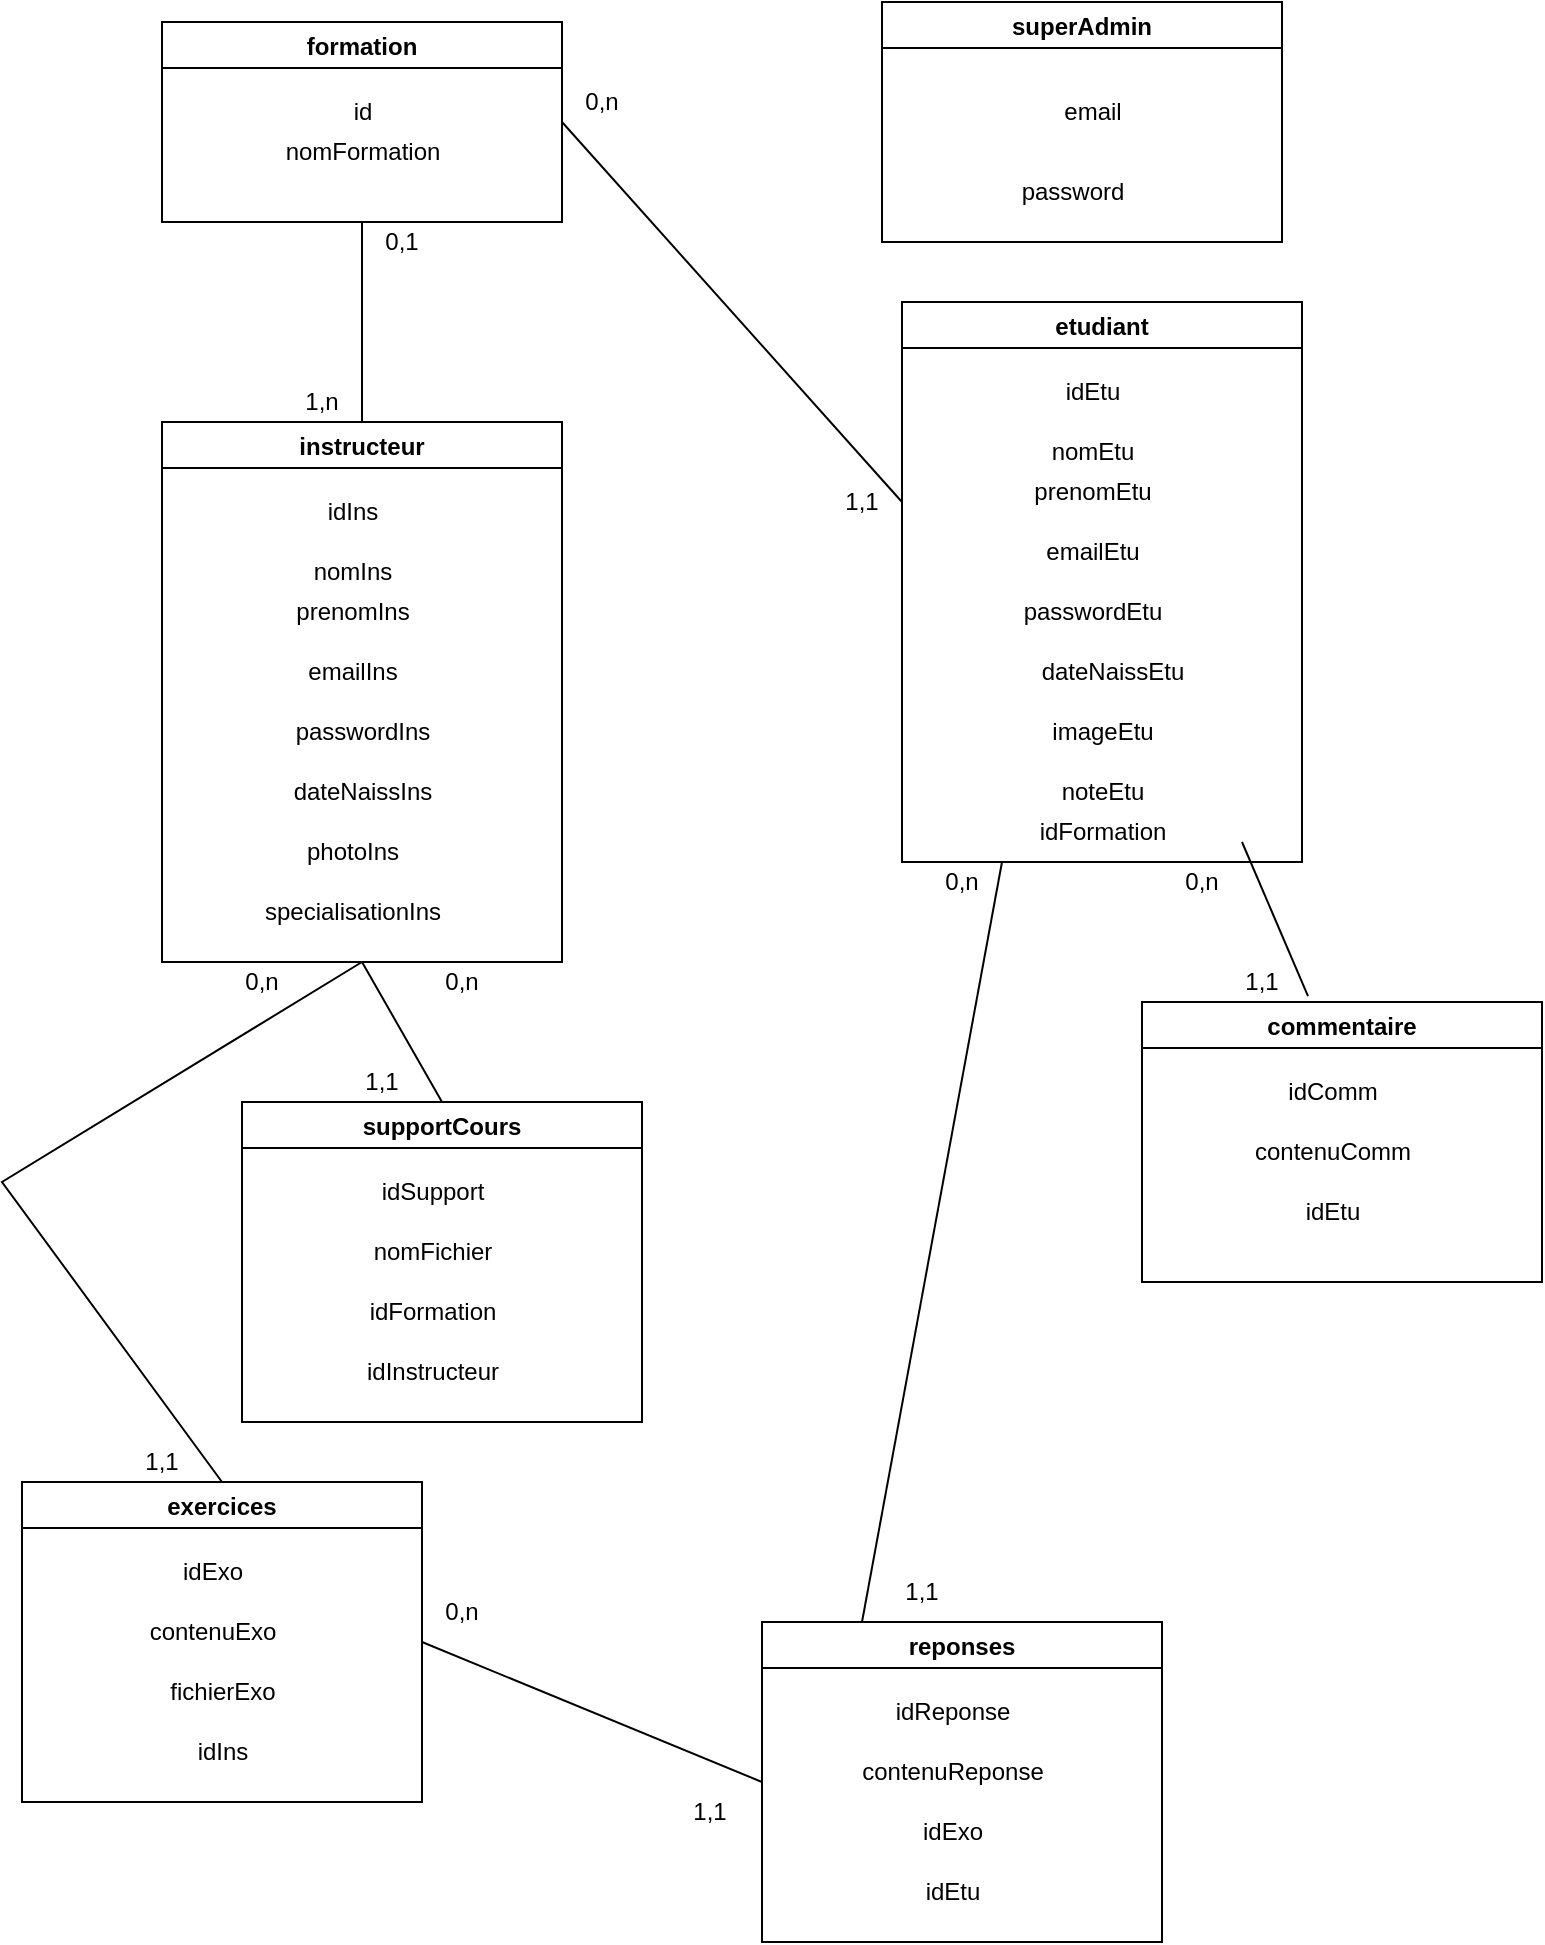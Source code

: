 <mxfile version="20.4.1" type="github">
  <diagram id="ogXXKhC3Jr8JgC0j9LE9" name="Page-1">
    <mxGraphModel dx="1108" dy="492" grid="1" gridSize="10" guides="1" tooltips="1" connect="1" arrows="1" fold="1" page="1" pageScale="1" pageWidth="827" pageHeight="1169" math="0" shadow="0">
      <root>
        <mxCell id="0" />
        <mxCell id="1" parent="0" />
        <mxCell id="KN4Szy_uZ8C4-bPnuXyF-14" value="formation" style="swimlane;" parent="1" vertex="1">
          <mxGeometry x="110" y="110" width="200" height="100" as="geometry" />
        </mxCell>
        <mxCell id="KN4Szy_uZ8C4-bPnuXyF-16" value="nomFormation" style="text;html=1;align=center;verticalAlign=middle;resizable=0;points=[];autosize=1;strokeColor=none;fillColor=none;" parent="KN4Szy_uZ8C4-bPnuXyF-14" vertex="1">
          <mxGeometry x="50" y="50" width="100" height="30" as="geometry" />
        </mxCell>
        <mxCell id="KN4Szy_uZ8C4-bPnuXyF-15" value="id" style="text;html=1;align=center;verticalAlign=middle;resizable=0;points=[];autosize=1;strokeColor=none;fillColor=none;" parent="KN4Szy_uZ8C4-bPnuXyF-14" vertex="1">
          <mxGeometry x="85" y="30" width="30" height="30" as="geometry" />
        </mxCell>
        <mxCell id="KN4Szy_uZ8C4-bPnuXyF-17" value="superAdmin" style="swimlane;" parent="1" vertex="1">
          <mxGeometry x="470" y="100" width="200" height="120" as="geometry" />
        </mxCell>
        <mxCell id="KN4Szy_uZ8C4-bPnuXyF-18" value="email" style="text;html=1;align=center;verticalAlign=middle;resizable=0;points=[];autosize=1;strokeColor=none;fillColor=none;" parent="KN4Szy_uZ8C4-bPnuXyF-17" vertex="1">
          <mxGeometry x="80" y="40" width="50" height="30" as="geometry" />
        </mxCell>
        <mxCell id="KN4Szy_uZ8C4-bPnuXyF-19" value="password" style="text;html=1;align=center;verticalAlign=middle;resizable=0;points=[];autosize=1;strokeColor=none;fillColor=none;" parent="KN4Szy_uZ8C4-bPnuXyF-17" vertex="1">
          <mxGeometry x="60" y="80" width="70" height="30" as="geometry" />
        </mxCell>
        <mxCell id="KN4Szy_uZ8C4-bPnuXyF-20" value="instructeur" style="swimlane;" parent="1" vertex="1">
          <mxGeometry x="110" y="310" width="200" height="270" as="geometry">
            <mxRectangle x="110" y="250" width="100" height="30" as="alternateBounds" />
          </mxGeometry>
        </mxCell>
        <mxCell id="KN4Szy_uZ8C4-bPnuXyF-21" value="idIns" style="text;html=1;align=center;verticalAlign=middle;resizable=0;points=[];autosize=1;strokeColor=none;fillColor=none;" parent="KN4Szy_uZ8C4-bPnuXyF-20" vertex="1">
          <mxGeometry x="70" y="30" width="50" height="30" as="geometry" />
        </mxCell>
        <mxCell id="KN4Szy_uZ8C4-bPnuXyF-22" value="nomIns" style="text;html=1;align=center;verticalAlign=middle;resizable=0;points=[];autosize=1;strokeColor=none;fillColor=none;" parent="KN4Szy_uZ8C4-bPnuXyF-20" vertex="1">
          <mxGeometry x="65" y="60" width="60" height="30" as="geometry" />
        </mxCell>
        <mxCell id="KN4Szy_uZ8C4-bPnuXyF-23" value="prenomIns" style="text;html=1;align=center;verticalAlign=middle;resizable=0;points=[];autosize=1;strokeColor=none;fillColor=none;" parent="KN4Szy_uZ8C4-bPnuXyF-20" vertex="1">
          <mxGeometry x="55" y="80" width="80" height="30" as="geometry" />
        </mxCell>
        <mxCell id="KN4Szy_uZ8C4-bPnuXyF-24" value="emailIns" style="text;html=1;align=center;verticalAlign=middle;resizable=0;points=[];autosize=1;strokeColor=none;fillColor=none;" parent="KN4Szy_uZ8C4-bPnuXyF-20" vertex="1">
          <mxGeometry x="60" y="110" width="70" height="30" as="geometry" />
        </mxCell>
        <mxCell id="KN4Szy_uZ8C4-bPnuXyF-25" value="dateNaissIns" style="text;html=1;align=center;verticalAlign=middle;resizable=0;points=[];autosize=1;strokeColor=none;fillColor=none;" parent="KN4Szy_uZ8C4-bPnuXyF-20" vertex="1">
          <mxGeometry x="55" y="170" width="90" height="30" as="geometry" />
        </mxCell>
        <mxCell id="KN4Szy_uZ8C4-bPnuXyF-27" value="photoIns" style="text;html=1;align=center;verticalAlign=middle;resizable=0;points=[];autosize=1;strokeColor=none;fillColor=none;" parent="KN4Szy_uZ8C4-bPnuXyF-20" vertex="1">
          <mxGeometry x="60" y="200" width="70" height="30" as="geometry" />
        </mxCell>
        <mxCell id="KN4Szy_uZ8C4-bPnuXyF-28" value="specialisationIns" style="text;html=1;align=center;verticalAlign=middle;resizable=0;points=[];autosize=1;strokeColor=none;fillColor=none;" parent="KN4Szy_uZ8C4-bPnuXyF-20" vertex="1">
          <mxGeometry x="40" y="230" width="110" height="30" as="geometry" />
        </mxCell>
        <mxCell id="KN4Szy_uZ8C4-bPnuXyF-62" value="passwordIns" style="text;html=1;align=center;verticalAlign=middle;resizable=0;points=[];autosize=1;strokeColor=none;fillColor=none;" parent="KN4Szy_uZ8C4-bPnuXyF-20" vertex="1">
          <mxGeometry x="55" y="140" width="90" height="30" as="geometry" />
        </mxCell>
        <mxCell id="KN4Szy_uZ8C4-bPnuXyF-29" value="etudiant" style="swimlane;" parent="1" vertex="1">
          <mxGeometry x="480" y="250" width="200" height="280" as="geometry">
            <mxRectangle x="110" y="250" width="100" height="30" as="alternateBounds" />
          </mxGeometry>
        </mxCell>
        <mxCell id="KN4Szy_uZ8C4-bPnuXyF-30" value="idEtu" style="text;html=1;align=center;verticalAlign=middle;resizable=0;points=[];autosize=1;strokeColor=none;fillColor=none;" parent="KN4Szy_uZ8C4-bPnuXyF-29" vertex="1">
          <mxGeometry x="70" y="30" width="50" height="30" as="geometry" />
        </mxCell>
        <mxCell id="KN4Szy_uZ8C4-bPnuXyF-31" value="nomEtu" style="text;html=1;align=center;verticalAlign=middle;resizable=0;points=[];autosize=1;strokeColor=none;fillColor=none;" parent="KN4Szy_uZ8C4-bPnuXyF-29" vertex="1">
          <mxGeometry x="65" y="60" width="60" height="30" as="geometry" />
        </mxCell>
        <mxCell id="KN4Szy_uZ8C4-bPnuXyF-32" value="prenomEtu" style="text;html=1;align=center;verticalAlign=middle;resizable=0;points=[];autosize=1;strokeColor=none;fillColor=none;" parent="KN4Szy_uZ8C4-bPnuXyF-29" vertex="1">
          <mxGeometry x="55" y="80" width="80" height="30" as="geometry" />
        </mxCell>
        <mxCell id="KN4Szy_uZ8C4-bPnuXyF-33" value="emailEtu" style="text;html=1;align=center;verticalAlign=middle;resizable=0;points=[];autosize=1;strokeColor=none;fillColor=none;" parent="KN4Szy_uZ8C4-bPnuXyF-29" vertex="1">
          <mxGeometry x="60" y="110" width="70" height="30" as="geometry" />
        </mxCell>
        <mxCell id="KN4Szy_uZ8C4-bPnuXyF-34" value="dateNaissEtu" style="text;html=1;align=center;verticalAlign=middle;resizable=0;points=[];autosize=1;strokeColor=none;fillColor=none;" parent="KN4Szy_uZ8C4-bPnuXyF-29" vertex="1">
          <mxGeometry x="60" y="170" width="90" height="30" as="geometry" />
        </mxCell>
        <mxCell id="KN4Szy_uZ8C4-bPnuXyF-35" value="imageEtu" style="text;html=1;align=center;verticalAlign=middle;resizable=0;points=[];autosize=1;strokeColor=none;fillColor=none;" parent="KN4Szy_uZ8C4-bPnuXyF-29" vertex="1">
          <mxGeometry x="65" y="200" width="70" height="30" as="geometry" />
        </mxCell>
        <mxCell id="KN4Szy_uZ8C4-bPnuXyF-36" value="noteEtu" style="text;html=1;align=center;verticalAlign=middle;resizable=0;points=[];autosize=1;strokeColor=none;fillColor=none;" parent="KN4Szy_uZ8C4-bPnuXyF-29" vertex="1">
          <mxGeometry x="70" y="230" width="60" height="30" as="geometry" />
        </mxCell>
        <mxCell id="KN4Szy_uZ8C4-bPnuXyF-61" value="passwordEtu" style="text;html=1;align=center;verticalAlign=middle;resizable=0;points=[];autosize=1;strokeColor=none;fillColor=none;" parent="KN4Szy_uZ8C4-bPnuXyF-29" vertex="1">
          <mxGeometry x="50" y="140" width="90" height="30" as="geometry" />
        </mxCell>
        <mxCell id="KN4Szy_uZ8C4-bPnuXyF-96" value="idFormation" style="text;html=1;align=center;verticalAlign=middle;resizable=0;points=[];autosize=1;strokeColor=none;fillColor=none;" parent="KN4Szy_uZ8C4-bPnuXyF-29" vertex="1">
          <mxGeometry x="55" y="250" width="90" height="30" as="geometry" />
        </mxCell>
        <mxCell id="KN4Szy_uZ8C4-bPnuXyF-37" value="supportCours" style="swimlane;" parent="1" vertex="1">
          <mxGeometry x="150" y="650" width="200" height="160" as="geometry">
            <mxRectangle x="110" y="250" width="100" height="30" as="alternateBounds" />
          </mxGeometry>
        </mxCell>
        <mxCell id="KN4Szy_uZ8C4-bPnuXyF-38" value="idSupport" style="text;html=1;align=center;verticalAlign=middle;resizable=0;points=[];autosize=1;strokeColor=none;fillColor=none;" parent="KN4Szy_uZ8C4-bPnuXyF-37" vertex="1">
          <mxGeometry x="60" y="30" width="70" height="30" as="geometry" />
        </mxCell>
        <mxCell id="KN4Szy_uZ8C4-bPnuXyF-39" value="nomFichier" style="text;html=1;align=center;verticalAlign=middle;resizable=0;points=[];autosize=1;strokeColor=none;fillColor=none;" parent="KN4Szy_uZ8C4-bPnuXyF-37" vertex="1">
          <mxGeometry x="55" y="60" width="80" height="30" as="geometry" />
        </mxCell>
        <mxCell id="KN4Szy_uZ8C4-bPnuXyF-40" value="idFormation" style="text;html=1;align=center;verticalAlign=middle;resizable=0;points=[];autosize=1;strokeColor=none;fillColor=none;" parent="KN4Szy_uZ8C4-bPnuXyF-37" vertex="1">
          <mxGeometry x="50" y="90" width="90" height="30" as="geometry" />
        </mxCell>
        <mxCell id="KN4Szy_uZ8C4-bPnuXyF-45" value="idInstructeur" style="text;html=1;align=center;verticalAlign=middle;resizable=0;points=[];autosize=1;strokeColor=none;fillColor=none;" parent="KN4Szy_uZ8C4-bPnuXyF-37" vertex="1">
          <mxGeometry x="50" y="120" width="90" height="30" as="geometry" />
        </mxCell>
        <mxCell id="KN4Szy_uZ8C4-bPnuXyF-46" value="commentaire" style="swimlane;" parent="1" vertex="1">
          <mxGeometry x="600" y="600" width="200" height="140" as="geometry">
            <mxRectangle x="110" y="250" width="100" height="30" as="alternateBounds" />
          </mxGeometry>
        </mxCell>
        <mxCell id="KN4Szy_uZ8C4-bPnuXyF-47" value="idComm" style="text;html=1;align=center;verticalAlign=middle;resizable=0;points=[];autosize=1;strokeColor=none;fillColor=none;" parent="KN4Szy_uZ8C4-bPnuXyF-46" vertex="1">
          <mxGeometry x="60" y="30" width="70" height="30" as="geometry" />
        </mxCell>
        <mxCell id="KN4Szy_uZ8C4-bPnuXyF-48" value="contenuComm" style="text;html=1;align=center;verticalAlign=middle;resizable=0;points=[];autosize=1;strokeColor=none;fillColor=none;" parent="KN4Szy_uZ8C4-bPnuXyF-46" vertex="1">
          <mxGeometry x="45" y="60" width="100" height="30" as="geometry" />
        </mxCell>
        <mxCell id="KN4Szy_uZ8C4-bPnuXyF-49" value="idEtu" style="text;html=1;align=center;verticalAlign=middle;resizable=0;points=[];autosize=1;strokeColor=none;fillColor=none;" parent="KN4Szy_uZ8C4-bPnuXyF-46" vertex="1">
          <mxGeometry x="70" y="90" width="50" height="30" as="geometry" />
        </mxCell>
        <mxCell id="KN4Szy_uZ8C4-bPnuXyF-51" value="exercices" style="swimlane;" parent="1" vertex="1">
          <mxGeometry x="40" y="840" width="200" height="160" as="geometry">
            <mxRectangle x="110" y="250" width="100" height="30" as="alternateBounds" />
          </mxGeometry>
        </mxCell>
        <mxCell id="KN4Szy_uZ8C4-bPnuXyF-52" value="idExo" style="text;html=1;align=center;verticalAlign=middle;resizable=0;points=[];autosize=1;strokeColor=none;fillColor=none;" parent="KN4Szy_uZ8C4-bPnuXyF-51" vertex="1">
          <mxGeometry x="70" y="30" width="50" height="30" as="geometry" />
        </mxCell>
        <mxCell id="KN4Szy_uZ8C4-bPnuXyF-53" value="contenuExo" style="text;html=1;align=center;verticalAlign=middle;resizable=0;points=[];autosize=1;strokeColor=none;fillColor=none;" parent="KN4Szy_uZ8C4-bPnuXyF-51" vertex="1">
          <mxGeometry x="50" y="60" width="90" height="30" as="geometry" />
        </mxCell>
        <mxCell id="KN4Szy_uZ8C4-bPnuXyF-54" value="idIns" style="text;html=1;align=center;verticalAlign=middle;resizable=0;points=[];autosize=1;strokeColor=none;fillColor=none;" parent="KN4Szy_uZ8C4-bPnuXyF-51" vertex="1">
          <mxGeometry x="75" y="120" width="50" height="30" as="geometry" />
        </mxCell>
        <mxCell id="KN4Szy_uZ8C4-bPnuXyF-97" value="fichierExo" style="text;html=1;align=center;verticalAlign=middle;resizable=0;points=[];autosize=1;strokeColor=none;fillColor=none;" parent="KN4Szy_uZ8C4-bPnuXyF-51" vertex="1">
          <mxGeometry x="60" y="90" width="80" height="30" as="geometry" />
        </mxCell>
        <mxCell id="KN4Szy_uZ8C4-bPnuXyF-56" value="reponses" style="swimlane;" parent="1" vertex="1">
          <mxGeometry x="410" y="910" width="200" height="160" as="geometry">
            <mxRectangle x="110" y="250" width="100" height="30" as="alternateBounds" />
          </mxGeometry>
        </mxCell>
        <mxCell id="KN4Szy_uZ8C4-bPnuXyF-57" value="idReponse" style="text;html=1;align=center;verticalAlign=middle;resizable=0;points=[];autosize=1;strokeColor=none;fillColor=none;" parent="KN4Szy_uZ8C4-bPnuXyF-56" vertex="1">
          <mxGeometry x="55" y="30" width="80" height="30" as="geometry" />
        </mxCell>
        <mxCell id="KN4Szy_uZ8C4-bPnuXyF-58" value="contenuReponse" style="text;html=1;align=center;verticalAlign=middle;resizable=0;points=[];autosize=1;strokeColor=none;fillColor=none;" parent="KN4Szy_uZ8C4-bPnuXyF-56" vertex="1">
          <mxGeometry x="40" y="60" width="110" height="30" as="geometry" />
        </mxCell>
        <mxCell id="KN4Szy_uZ8C4-bPnuXyF-59" value="idExo" style="text;html=1;align=center;verticalAlign=middle;resizable=0;points=[];autosize=1;strokeColor=none;fillColor=none;" parent="KN4Szy_uZ8C4-bPnuXyF-56" vertex="1">
          <mxGeometry x="70" y="90" width="50" height="30" as="geometry" />
        </mxCell>
        <mxCell id="KN4Szy_uZ8C4-bPnuXyF-60" value="idEtu" style="text;html=1;align=center;verticalAlign=middle;resizable=0;points=[];autosize=1;strokeColor=none;fillColor=none;" parent="KN4Szy_uZ8C4-bPnuXyF-56" vertex="1">
          <mxGeometry x="70" y="120" width="50" height="30" as="geometry" />
        </mxCell>
        <mxCell id="KN4Szy_uZ8C4-bPnuXyF-63" value="" style="endArrow=none;html=1;rounded=0;entryX=0.5;entryY=1;entryDx=0;entryDy=0;exitX=0.5;exitY=0;exitDx=0;exitDy=0;" parent="1" source="KN4Szy_uZ8C4-bPnuXyF-20" target="KN4Szy_uZ8C4-bPnuXyF-14" edge="1">
          <mxGeometry width="50" height="50" relative="1" as="geometry">
            <mxPoint x="200" y="260" as="sourcePoint" />
            <mxPoint x="250" y="210" as="targetPoint" />
          </mxGeometry>
        </mxCell>
        <mxCell id="KN4Szy_uZ8C4-bPnuXyF-65" value="0,1" style="text;html=1;strokeColor=none;fillColor=none;align=center;verticalAlign=middle;whiteSpace=wrap;rounded=0;" parent="1" vertex="1">
          <mxGeometry x="210" y="210" width="40" height="20" as="geometry" />
        </mxCell>
        <mxCell id="KN4Szy_uZ8C4-bPnuXyF-66" value="1,n" style="text;html=1;strokeColor=none;fillColor=none;align=center;verticalAlign=middle;whiteSpace=wrap;rounded=0;" parent="1" vertex="1">
          <mxGeometry x="170" y="290" width="40" height="20" as="geometry" />
        </mxCell>
        <mxCell id="KN4Szy_uZ8C4-bPnuXyF-68" value="" style="endArrow=none;html=1;rounded=0;exitX=1;exitY=0.5;exitDx=0;exitDy=0;" parent="1" source="KN4Szy_uZ8C4-bPnuXyF-14" edge="1">
          <mxGeometry width="50" height="50" relative="1" as="geometry">
            <mxPoint x="390" y="370" as="sourcePoint" />
            <mxPoint x="480" y="350" as="targetPoint" />
          </mxGeometry>
        </mxCell>
        <mxCell id="KN4Szy_uZ8C4-bPnuXyF-70" value="0,n" style="text;html=1;strokeColor=none;fillColor=none;align=center;verticalAlign=middle;whiteSpace=wrap;rounded=0;" parent="1" vertex="1">
          <mxGeometry x="310" y="140" width="40" height="20" as="geometry" />
        </mxCell>
        <mxCell id="KN4Szy_uZ8C4-bPnuXyF-71" value="1,1" style="text;html=1;strokeColor=none;fillColor=none;align=center;verticalAlign=middle;whiteSpace=wrap;rounded=0;" parent="1" vertex="1">
          <mxGeometry x="440" y="340" width="40" height="20" as="geometry" />
        </mxCell>
        <mxCell id="KN4Szy_uZ8C4-bPnuXyF-73" value="1,1" style="text;html=1;strokeColor=none;fillColor=none;align=center;verticalAlign=middle;whiteSpace=wrap;rounded=0;" parent="1" vertex="1">
          <mxGeometry x="200" y="630" width="40" height="20" as="geometry" />
        </mxCell>
        <mxCell id="KN4Szy_uZ8C4-bPnuXyF-74" value="0,n" style="text;html=1;strokeColor=none;fillColor=none;align=center;verticalAlign=middle;whiteSpace=wrap;rounded=0;" parent="1" vertex="1">
          <mxGeometry x="240" y="580" width="40" height="20" as="geometry" />
        </mxCell>
        <mxCell id="KN4Szy_uZ8C4-bPnuXyF-76" value="" style="endArrow=none;html=1;rounded=0;entryX=0.5;entryY=1;entryDx=0;entryDy=0;exitX=0.5;exitY=0;exitDx=0;exitDy=0;" parent="1" source="KN4Szy_uZ8C4-bPnuXyF-37" target="KN4Szy_uZ8C4-bPnuXyF-20" edge="1">
          <mxGeometry width="50" height="50" relative="1" as="geometry">
            <mxPoint x="250" y="640" as="sourcePoint" />
            <mxPoint x="440" y="580" as="targetPoint" />
          </mxGeometry>
        </mxCell>
        <mxCell id="KN4Szy_uZ8C4-bPnuXyF-77" value="" style="endArrow=none;html=1;rounded=0;entryX=0.5;entryY=1;entryDx=0;entryDy=0;exitX=0.5;exitY=0;exitDx=0;exitDy=0;" parent="1" source="KN4Szy_uZ8C4-bPnuXyF-51" target="KN4Szy_uZ8C4-bPnuXyF-20" edge="1">
          <mxGeometry width="50" height="50" relative="1" as="geometry">
            <mxPoint x="130" y="830" as="sourcePoint" />
            <mxPoint x="160" y="640" as="targetPoint" />
            <Array as="points">
              <mxPoint x="30" y="690" />
            </Array>
          </mxGeometry>
        </mxCell>
        <mxCell id="KN4Szy_uZ8C4-bPnuXyF-78" value="0,n" style="text;html=1;strokeColor=none;fillColor=none;align=center;verticalAlign=middle;whiteSpace=wrap;rounded=0;" parent="1" vertex="1">
          <mxGeometry x="140" y="580" width="40" height="20" as="geometry" />
        </mxCell>
        <mxCell id="KN4Szy_uZ8C4-bPnuXyF-79" value="1,1" style="text;html=1;strokeColor=none;fillColor=none;align=center;verticalAlign=middle;whiteSpace=wrap;rounded=0;" parent="1" vertex="1">
          <mxGeometry x="90" y="820" width="40" height="20" as="geometry" />
        </mxCell>
        <mxCell id="KN4Szy_uZ8C4-bPnuXyF-81" value="" style="endArrow=none;html=1;rounded=0;exitX=0.415;exitY=-0.021;exitDx=0;exitDy=0;exitPerimeter=0;" parent="1" source="KN4Szy_uZ8C4-bPnuXyF-46" edge="1">
          <mxGeometry width="50" height="50" relative="1" as="geometry">
            <mxPoint x="530" y="570" as="sourcePoint" />
            <mxPoint x="650" y="520" as="targetPoint" />
          </mxGeometry>
        </mxCell>
        <mxCell id="KN4Szy_uZ8C4-bPnuXyF-82" value="0,n" style="text;html=1;strokeColor=none;fillColor=none;align=center;verticalAlign=middle;whiteSpace=wrap;rounded=0;" parent="1" vertex="1">
          <mxGeometry x="610" y="530" width="40" height="20" as="geometry" />
        </mxCell>
        <mxCell id="KN4Szy_uZ8C4-bPnuXyF-83" value="1,1" style="text;html=1;strokeColor=none;fillColor=none;align=center;verticalAlign=middle;whiteSpace=wrap;rounded=0;" parent="1" vertex="1">
          <mxGeometry x="640" y="580" width="40" height="20" as="geometry" />
        </mxCell>
        <mxCell id="KN4Szy_uZ8C4-bPnuXyF-84" value="" style="endArrow=none;html=1;rounded=0;entryX=0;entryY=0.5;entryDx=0;entryDy=0;" parent="1" target="KN4Szy_uZ8C4-bPnuXyF-56" edge="1">
          <mxGeometry width="50" height="50" relative="1" as="geometry">
            <mxPoint x="240" y="920" as="sourcePoint" />
            <mxPoint x="285" y="870" as="targetPoint" />
          </mxGeometry>
        </mxCell>
        <mxCell id="KN4Szy_uZ8C4-bPnuXyF-85" value="0,n" style="text;html=1;strokeColor=none;fillColor=none;align=center;verticalAlign=middle;whiteSpace=wrap;rounded=0;" parent="1" vertex="1">
          <mxGeometry x="230" y="890" width="60" height="30" as="geometry" />
        </mxCell>
        <mxCell id="KN4Szy_uZ8C4-bPnuXyF-86" value="1,1" style="text;html=1;strokeColor=none;fillColor=none;align=center;verticalAlign=middle;whiteSpace=wrap;rounded=0;" parent="1" vertex="1">
          <mxGeometry x="354" y="990" width="60" height="30" as="geometry" />
        </mxCell>
        <mxCell id="KN4Szy_uZ8C4-bPnuXyF-88" value="" style="endArrow=none;html=1;rounded=0;entryX=0.25;entryY=1;entryDx=0;entryDy=0;exitX=0.25;exitY=0;exitDx=0;exitDy=0;" parent="1" source="KN4Szy_uZ8C4-bPnuXyF-56" target="KN4Szy_uZ8C4-bPnuXyF-29" edge="1">
          <mxGeometry width="50" height="50" relative="1" as="geometry">
            <mxPoint x="520" y="620" as="sourcePoint" />
            <mxPoint x="570" y="570" as="targetPoint" />
          </mxGeometry>
        </mxCell>
        <mxCell id="KN4Szy_uZ8C4-bPnuXyF-89" value="1,1" style="text;html=1;strokeColor=none;fillColor=none;align=center;verticalAlign=middle;whiteSpace=wrap;rounded=0;" parent="1" vertex="1">
          <mxGeometry x="460" y="880" width="60" height="30" as="geometry" />
        </mxCell>
        <mxCell id="KN4Szy_uZ8C4-bPnuXyF-90" value="0,n" style="text;html=1;strokeColor=none;fillColor=none;align=center;verticalAlign=middle;whiteSpace=wrap;rounded=0;" parent="1" vertex="1">
          <mxGeometry x="490" y="530" width="40" height="20" as="geometry" />
        </mxCell>
      </root>
    </mxGraphModel>
  </diagram>
</mxfile>
